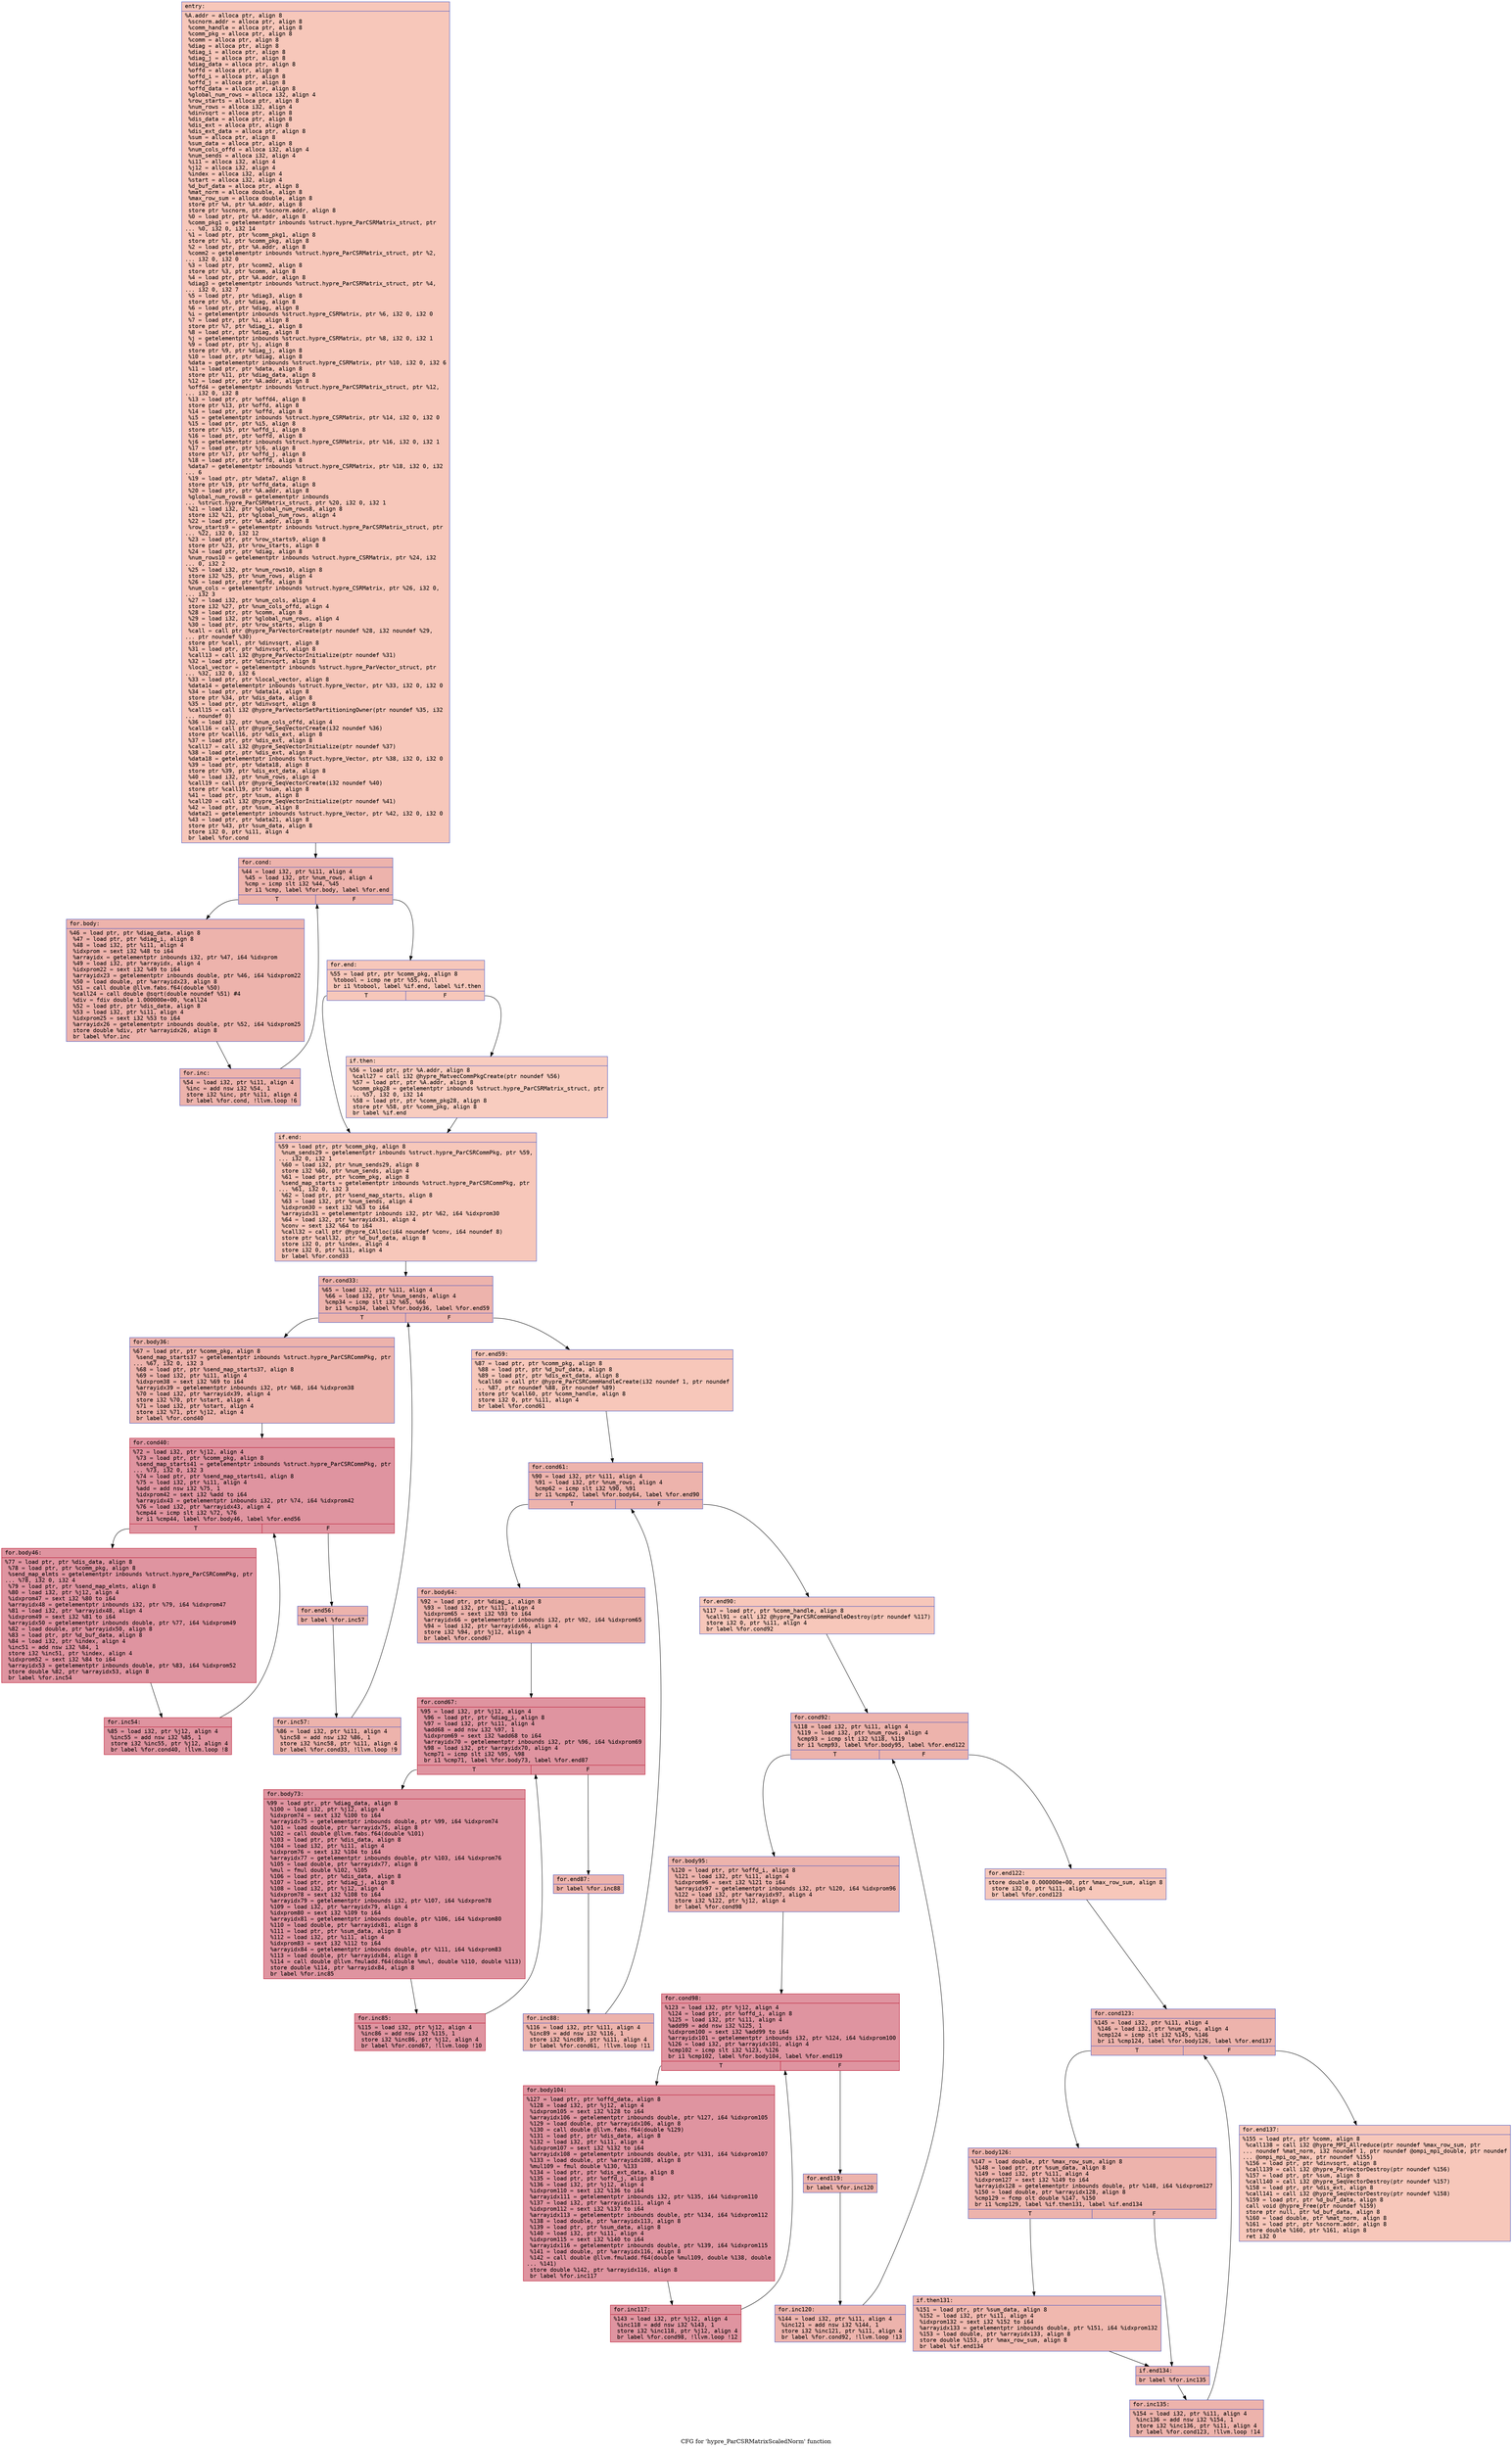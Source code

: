 digraph "CFG for 'hypre_ParCSRMatrixScaledNorm' function" {
	label="CFG for 'hypre_ParCSRMatrixScaledNorm' function";

	Node0x556a93d9b630 [shape=record,color="#3d50c3ff", style=filled, fillcolor="#ec7f6370" fontname="Courier",label="{entry:\l|  %A.addr = alloca ptr, align 8\l  %scnorm.addr = alloca ptr, align 8\l  %comm_handle = alloca ptr, align 8\l  %comm_pkg = alloca ptr, align 8\l  %comm = alloca ptr, align 8\l  %diag = alloca ptr, align 8\l  %diag_i = alloca ptr, align 8\l  %diag_j = alloca ptr, align 8\l  %diag_data = alloca ptr, align 8\l  %offd = alloca ptr, align 8\l  %offd_i = alloca ptr, align 8\l  %offd_j = alloca ptr, align 8\l  %offd_data = alloca ptr, align 8\l  %global_num_rows = alloca i32, align 4\l  %row_starts = alloca ptr, align 8\l  %num_rows = alloca i32, align 4\l  %dinvsqrt = alloca ptr, align 8\l  %dis_data = alloca ptr, align 8\l  %dis_ext = alloca ptr, align 8\l  %dis_ext_data = alloca ptr, align 8\l  %sum = alloca ptr, align 8\l  %sum_data = alloca ptr, align 8\l  %num_cols_offd = alloca i32, align 4\l  %num_sends = alloca i32, align 4\l  %i11 = alloca i32, align 4\l  %j12 = alloca i32, align 4\l  %index = alloca i32, align 4\l  %start = alloca i32, align 4\l  %d_buf_data = alloca ptr, align 8\l  %mat_norm = alloca double, align 8\l  %max_row_sum = alloca double, align 8\l  store ptr %A, ptr %A.addr, align 8\l  store ptr %scnorm, ptr %scnorm.addr, align 8\l  %0 = load ptr, ptr %A.addr, align 8\l  %comm_pkg1 = getelementptr inbounds %struct.hypre_ParCSRMatrix_struct, ptr\l... %0, i32 0, i32 14\l  %1 = load ptr, ptr %comm_pkg1, align 8\l  store ptr %1, ptr %comm_pkg, align 8\l  %2 = load ptr, ptr %A.addr, align 8\l  %comm2 = getelementptr inbounds %struct.hypre_ParCSRMatrix_struct, ptr %2,\l... i32 0, i32 0\l  %3 = load ptr, ptr %comm2, align 8\l  store ptr %3, ptr %comm, align 8\l  %4 = load ptr, ptr %A.addr, align 8\l  %diag3 = getelementptr inbounds %struct.hypre_ParCSRMatrix_struct, ptr %4,\l... i32 0, i32 7\l  %5 = load ptr, ptr %diag3, align 8\l  store ptr %5, ptr %diag, align 8\l  %6 = load ptr, ptr %diag, align 8\l  %i = getelementptr inbounds %struct.hypre_CSRMatrix, ptr %6, i32 0, i32 0\l  %7 = load ptr, ptr %i, align 8\l  store ptr %7, ptr %diag_i, align 8\l  %8 = load ptr, ptr %diag, align 8\l  %j = getelementptr inbounds %struct.hypre_CSRMatrix, ptr %8, i32 0, i32 1\l  %9 = load ptr, ptr %j, align 8\l  store ptr %9, ptr %diag_j, align 8\l  %10 = load ptr, ptr %diag, align 8\l  %data = getelementptr inbounds %struct.hypre_CSRMatrix, ptr %10, i32 0, i32 6\l  %11 = load ptr, ptr %data, align 8\l  store ptr %11, ptr %diag_data, align 8\l  %12 = load ptr, ptr %A.addr, align 8\l  %offd4 = getelementptr inbounds %struct.hypre_ParCSRMatrix_struct, ptr %12,\l... i32 0, i32 8\l  %13 = load ptr, ptr %offd4, align 8\l  store ptr %13, ptr %offd, align 8\l  %14 = load ptr, ptr %offd, align 8\l  %i5 = getelementptr inbounds %struct.hypre_CSRMatrix, ptr %14, i32 0, i32 0\l  %15 = load ptr, ptr %i5, align 8\l  store ptr %15, ptr %offd_i, align 8\l  %16 = load ptr, ptr %offd, align 8\l  %j6 = getelementptr inbounds %struct.hypre_CSRMatrix, ptr %16, i32 0, i32 1\l  %17 = load ptr, ptr %j6, align 8\l  store ptr %17, ptr %offd_j, align 8\l  %18 = load ptr, ptr %offd, align 8\l  %data7 = getelementptr inbounds %struct.hypre_CSRMatrix, ptr %18, i32 0, i32\l... 6\l  %19 = load ptr, ptr %data7, align 8\l  store ptr %19, ptr %offd_data, align 8\l  %20 = load ptr, ptr %A.addr, align 8\l  %global_num_rows8 = getelementptr inbounds\l... %struct.hypre_ParCSRMatrix_struct, ptr %20, i32 0, i32 1\l  %21 = load i32, ptr %global_num_rows8, align 8\l  store i32 %21, ptr %global_num_rows, align 4\l  %22 = load ptr, ptr %A.addr, align 8\l  %row_starts9 = getelementptr inbounds %struct.hypre_ParCSRMatrix_struct, ptr\l... %22, i32 0, i32 12\l  %23 = load ptr, ptr %row_starts9, align 8\l  store ptr %23, ptr %row_starts, align 8\l  %24 = load ptr, ptr %diag, align 8\l  %num_rows10 = getelementptr inbounds %struct.hypre_CSRMatrix, ptr %24, i32\l... 0, i32 2\l  %25 = load i32, ptr %num_rows10, align 8\l  store i32 %25, ptr %num_rows, align 4\l  %26 = load ptr, ptr %offd, align 8\l  %num_cols = getelementptr inbounds %struct.hypre_CSRMatrix, ptr %26, i32 0,\l... i32 3\l  %27 = load i32, ptr %num_cols, align 4\l  store i32 %27, ptr %num_cols_offd, align 4\l  %28 = load ptr, ptr %comm, align 8\l  %29 = load i32, ptr %global_num_rows, align 4\l  %30 = load ptr, ptr %row_starts, align 8\l  %call = call ptr @hypre_ParVectorCreate(ptr noundef %28, i32 noundef %29,\l... ptr noundef %30)\l  store ptr %call, ptr %dinvsqrt, align 8\l  %31 = load ptr, ptr %dinvsqrt, align 8\l  %call13 = call i32 @hypre_ParVectorInitialize(ptr noundef %31)\l  %32 = load ptr, ptr %dinvsqrt, align 8\l  %local_vector = getelementptr inbounds %struct.hypre_ParVector_struct, ptr\l... %32, i32 0, i32 6\l  %33 = load ptr, ptr %local_vector, align 8\l  %data14 = getelementptr inbounds %struct.hypre_Vector, ptr %33, i32 0, i32 0\l  %34 = load ptr, ptr %data14, align 8\l  store ptr %34, ptr %dis_data, align 8\l  %35 = load ptr, ptr %dinvsqrt, align 8\l  %call15 = call i32 @hypre_ParVectorSetPartitioningOwner(ptr noundef %35, i32\l... noundef 0)\l  %36 = load i32, ptr %num_cols_offd, align 4\l  %call16 = call ptr @hypre_SeqVectorCreate(i32 noundef %36)\l  store ptr %call16, ptr %dis_ext, align 8\l  %37 = load ptr, ptr %dis_ext, align 8\l  %call17 = call i32 @hypre_SeqVectorInitialize(ptr noundef %37)\l  %38 = load ptr, ptr %dis_ext, align 8\l  %data18 = getelementptr inbounds %struct.hypre_Vector, ptr %38, i32 0, i32 0\l  %39 = load ptr, ptr %data18, align 8\l  store ptr %39, ptr %dis_ext_data, align 8\l  %40 = load i32, ptr %num_rows, align 4\l  %call19 = call ptr @hypre_SeqVectorCreate(i32 noundef %40)\l  store ptr %call19, ptr %sum, align 8\l  %41 = load ptr, ptr %sum, align 8\l  %call20 = call i32 @hypre_SeqVectorInitialize(ptr noundef %41)\l  %42 = load ptr, ptr %sum, align 8\l  %data21 = getelementptr inbounds %struct.hypre_Vector, ptr %42, i32 0, i32 0\l  %43 = load ptr, ptr %data21, align 8\l  store ptr %43, ptr %sum_data, align 8\l  store i32 0, ptr %i11, align 4\l  br label %for.cond\l}"];
	Node0x556a93d9b630 -> Node0x556a93da3250[tooltip="entry -> for.cond\nProbability 100.00%" ];
	Node0x556a93da3250 [shape=record,color="#3d50c3ff", style=filled, fillcolor="#d6524470" fontname="Courier",label="{for.cond:\l|  %44 = load i32, ptr %i11, align 4\l  %45 = load i32, ptr %num_rows, align 4\l  %cmp = icmp slt i32 %44, %45\l  br i1 %cmp, label %for.body, label %for.end\l|{<s0>T|<s1>F}}"];
	Node0x556a93da3250:s0 -> Node0x556a93da3520[tooltip="for.cond -> for.body\nProbability 96.88%" ];
	Node0x556a93da3250:s1 -> Node0x556a93da3570[tooltip="for.cond -> for.end\nProbability 3.12%" ];
	Node0x556a93da3520 [shape=record,color="#3d50c3ff", style=filled, fillcolor="#d6524470" fontname="Courier",label="{for.body:\l|  %46 = load ptr, ptr %diag_data, align 8\l  %47 = load ptr, ptr %diag_i, align 8\l  %48 = load i32, ptr %i11, align 4\l  %idxprom = sext i32 %48 to i64\l  %arrayidx = getelementptr inbounds i32, ptr %47, i64 %idxprom\l  %49 = load i32, ptr %arrayidx, align 4\l  %idxprom22 = sext i32 %49 to i64\l  %arrayidx23 = getelementptr inbounds double, ptr %46, i64 %idxprom22\l  %50 = load double, ptr %arrayidx23, align 8\l  %51 = call double @llvm.fabs.f64(double %50)\l  %call24 = call double @sqrt(double noundef %51) #4\l  %div = fdiv double 1.000000e+00, %call24\l  %52 = load ptr, ptr %dis_data, align 8\l  %53 = load i32, ptr %i11, align 4\l  %idxprom25 = sext i32 %53 to i64\l  %arrayidx26 = getelementptr inbounds double, ptr %52, i64 %idxprom25\l  store double %div, ptr %arrayidx26, align 8\l  br label %for.inc\l}"];
	Node0x556a93da3520 -> Node0x556a93da55b0[tooltip="for.body -> for.inc\nProbability 100.00%" ];
	Node0x556a93da55b0 [shape=record,color="#3d50c3ff", style=filled, fillcolor="#d6524470" fontname="Courier",label="{for.inc:\l|  %54 = load i32, ptr %i11, align 4\l  %inc = add nsw i32 %54, 1\l  store i32 %inc, ptr %i11, align 4\l  br label %for.cond, !llvm.loop !6\l}"];
	Node0x556a93da55b0 -> Node0x556a93da3250[tooltip="for.inc -> for.cond\nProbability 100.00%" ];
	Node0x556a93da3570 [shape=record,color="#3d50c3ff", style=filled, fillcolor="#ec7f6370" fontname="Courier",label="{for.end:\l|  %55 = load ptr, ptr %comm_pkg, align 8\l  %tobool = icmp ne ptr %55, null\l  br i1 %tobool, label %if.end, label %if.then\l|{<s0>T|<s1>F}}"];
	Node0x556a93da3570:s0 -> Node0x556a93da65e0[tooltip="for.end -> if.end\nProbability 62.50%" ];
	Node0x556a93da3570:s1 -> Node0x556a93da6650[tooltip="for.end -> if.then\nProbability 37.50%" ];
	Node0x556a93da6650 [shape=record,color="#3d50c3ff", style=filled, fillcolor="#f08b6e70" fontname="Courier",label="{if.then:\l|  %56 = load ptr, ptr %A.addr, align 8\l  %call27 = call i32 @hypre_MatvecCommPkgCreate(ptr noundef %56)\l  %57 = load ptr, ptr %A.addr, align 8\l  %comm_pkg28 = getelementptr inbounds %struct.hypre_ParCSRMatrix_struct, ptr\l... %57, i32 0, i32 14\l  %58 = load ptr, ptr %comm_pkg28, align 8\l  store ptr %58, ptr %comm_pkg, align 8\l  br label %if.end\l}"];
	Node0x556a93da6650 -> Node0x556a93da65e0[tooltip="if.then -> if.end\nProbability 100.00%" ];
	Node0x556a93da65e0 [shape=record,color="#3d50c3ff", style=filled, fillcolor="#ec7f6370" fontname="Courier",label="{if.end:\l|  %59 = load ptr, ptr %comm_pkg, align 8\l  %num_sends29 = getelementptr inbounds %struct.hypre_ParCSRCommPkg, ptr %59,\l... i32 0, i32 1\l  %60 = load i32, ptr %num_sends29, align 8\l  store i32 %60, ptr %num_sends, align 4\l  %61 = load ptr, ptr %comm_pkg, align 8\l  %send_map_starts = getelementptr inbounds %struct.hypre_ParCSRCommPkg, ptr\l... %61, i32 0, i32 3\l  %62 = load ptr, ptr %send_map_starts, align 8\l  %63 = load i32, ptr %num_sends, align 4\l  %idxprom30 = sext i32 %63 to i64\l  %arrayidx31 = getelementptr inbounds i32, ptr %62, i64 %idxprom30\l  %64 = load i32, ptr %arrayidx31, align 4\l  %conv = sext i32 %64 to i64\l  %call32 = call ptr @hypre_CAlloc(i64 noundef %conv, i64 noundef 8)\l  store ptr %call32, ptr %d_buf_data, align 8\l  store i32 0, ptr %index, align 4\l  store i32 0, ptr %i11, align 4\l  br label %for.cond33\l}"];
	Node0x556a93da65e0 -> Node0x556a93da7810[tooltip="if.end -> for.cond33\nProbability 100.00%" ];
	Node0x556a93da7810 [shape=record,color="#3d50c3ff", style=filled, fillcolor="#d6524470" fontname="Courier",label="{for.cond33:\l|  %65 = load i32, ptr %i11, align 4\l  %66 = load i32, ptr %num_sends, align 4\l  %cmp34 = icmp slt i32 %65, %66\l  br i1 %cmp34, label %for.body36, label %for.end59\l|{<s0>T|<s1>F}}"];
	Node0x556a93da7810:s0 -> Node0x556a93da7af0[tooltip="for.cond33 -> for.body36\nProbability 96.88%" ];
	Node0x556a93da7810:s1 -> Node0x556a93da7b70[tooltip="for.cond33 -> for.end59\nProbability 3.12%" ];
	Node0x556a93da7af0 [shape=record,color="#3d50c3ff", style=filled, fillcolor="#d6524470" fontname="Courier",label="{for.body36:\l|  %67 = load ptr, ptr %comm_pkg, align 8\l  %send_map_starts37 = getelementptr inbounds %struct.hypre_ParCSRCommPkg, ptr\l... %67, i32 0, i32 3\l  %68 = load ptr, ptr %send_map_starts37, align 8\l  %69 = load i32, ptr %i11, align 4\l  %idxprom38 = sext i32 %69 to i64\l  %arrayidx39 = getelementptr inbounds i32, ptr %68, i64 %idxprom38\l  %70 = load i32, ptr %arrayidx39, align 4\l  store i32 %70, ptr %start, align 4\l  %71 = load i32, ptr %start, align 4\l  store i32 %71, ptr %j12, align 4\l  br label %for.cond40\l}"];
	Node0x556a93da7af0 -> Node0x556a93da8350[tooltip="for.body36 -> for.cond40\nProbability 100.00%" ];
	Node0x556a93da8350 [shape=record,color="#b70d28ff", style=filled, fillcolor="#b70d2870" fontname="Courier",label="{for.cond40:\l|  %72 = load i32, ptr %j12, align 4\l  %73 = load ptr, ptr %comm_pkg, align 8\l  %send_map_starts41 = getelementptr inbounds %struct.hypre_ParCSRCommPkg, ptr\l... %73, i32 0, i32 3\l  %74 = load ptr, ptr %send_map_starts41, align 8\l  %75 = load i32, ptr %i11, align 4\l  %add = add nsw i32 %75, 1\l  %idxprom42 = sext i32 %add to i64\l  %arrayidx43 = getelementptr inbounds i32, ptr %74, i64 %idxprom42\l  %76 = load i32, ptr %arrayidx43, align 4\l  %cmp44 = icmp slt i32 %72, %76\l  br i1 %cmp44, label %for.body46, label %for.end56\l|{<s0>T|<s1>F}}"];
	Node0x556a93da8350:s0 -> Node0x556a93da0300[tooltip="for.cond40 -> for.body46\nProbability 96.88%" ];
	Node0x556a93da8350:s1 -> Node0x556a93da0380[tooltip="for.cond40 -> for.end56\nProbability 3.12%" ];
	Node0x556a93da0300 [shape=record,color="#b70d28ff", style=filled, fillcolor="#b70d2870" fontname="Courier",label="{for.body46:\l|  %77 = load ptr, ptr %dis_data, align 8\l  %78 = load ptr, ptr %comm_pkg, align 8\l  %send_map_elmts = getelementptr inbounds %struct.hypre_ParCSRCommPkg, ptr\l... %78, i32 0, i32 4\l  %79 = load ptr, ptr %send_map_elmts, align 8\l  %80 = load i32, ptr %j12, align 4\l  %idxprom47 = sext i32 %80 to i64\l  %arrayidx48 = getelementptr inbounds i32, ptr %79, i64 %idxprom47\l  %81 = load i32, ptr %arrayidx48, align 4\l  %idxprom49 = sext i32 %81 to i64\l  %arrayidx50 = getelementptr inbounds double, ptr %77, i64 %idxprom49\l  %82 = load double, ptr %arrayidx50, align 8\l  %83 = load ptr, ptr %d_buf_data, align 8\l  %84 = load i32, ptr %index, align 4\l  %inc51 = add nsw i32 %84, 1\l  store i32 %inc51, ptr %index, align 4\l  %idxprom52 = sext i32 %84 to i64\l  %arrayidx53 = getelementptr inbounds double, ptr %83, i64 %idxprom52\l  store double %82, ptr %arrayidx53, align 8\l  br label %for.inc54\l}"];
	Node0x556a93da0300 -> Node0x556a93daa5f0[tooltip="for.body46 -> for.inc54\nProbability 100.00%" ];
	Node0x556a93daa5f0 [shape=record,color="#b70d28ff", style=filled, fillcolor="#b70d2870" fontname="Courier",label="{for.inc54:\l|  %85 = load i32, ptr %j12, align 4\l  %inc55 = add nsw i32 %85, 1\l  store i32 %inc55, ptr %j12, align 4\l  br label %for.cond40, !llvm.loop !8\l}"];
	Node0x556a93daa5f0 -> Node0x556a93da8350[tooltip="for.inc54 -> for.cond40\nProbability 100.00%" ];
	Node0x556a93da0380 [shape=record,color="#3d50c3ff", style=filled, fillcolor="#d6524470" fontname="Courier",label="{for.end56:\l|  br label %for.inc57\l}"];
	Node0x556a93da0380 -> Node0x556a93daaa50[tooltip="for.end56 -> for.inc57\nProbability 100.00%" ];
	Node0x556a93daaa50 [shape=record,color="#3d50c3ff", style=filled, fillcolor="#d6524470" fontname="Courier",label="{for.inc57:\l|  %86 = load i32, ptr %i11, align 4\l  %inc58 = add nsw i32 %86, 1\l  store i32 %inc58, ptr %i11, align 4\l  br label %for.cond33, !llvm.loop !9\l}"];
	Node0x556a93daaa50 -> Node0x556a93da7810[tooltip="for.inc57 -> for.cond33\nProbability 100.00%" ];
	Node0x556a93da7b70 [shape=record,color="#3d50c3ff", style=filled, fillcolor="#ec7f6370" fontname="Courier",label="{for.end59:\l|  %87 = load ptr, ptr %comm_pkg, align 8\l  %88 = load ptr, ptr %d_buf_data, align 8\l  %89 = load ptr, ptr %dis_ext_data, align 8\l  %call60 = call ptr @hypre_ParCSRCommHandleCreate(i32 noundef 1, ptr noundef\l... %87, ptr noundef %88, ptr noundef %89)\l  store ptr %call60, ptr %comm_handle, align 8\l  store i32 0, ptr %i11, align 4\l  br label %for.cond61\l}"];
	Node0x556a93da7b70 -> Node0x556a93dab400[tooltip="for.end59 -> for.cond61\nProbability 100.00%" ];
	Node0x556a93dab400 [shape=record,color="#3d50c3ff", style=filled, fillcolor="#d6524470" fontname="Courier",label="{for.cond61:\l|  %90 = load i32, ptr %i11, align 4\l  %91 = load i32, ptr %num_rows, align 4\l  %cmp62 = icmp slt i32 %90, %91\l  br i1 %cmp62, label %for.body64, label %for.end90\l|{<s0>T|<s1>F}}"];
	Node0x556a93dab400:s0 -> Node0x556a93dab650[tooltip="for.cond61 -> for.body64\nProbability 96.88%" ];
	Node0x556a93dab400:s1 -> Node0x556a93dab6d0[tooltip="for.cond61 -> for.end90\nProbability 3.12%" ];
	Node0x556a93dab650 [shape=record,color="#3d50c3ff", style=filled, fillcolor="#d6524470" fontname="Courier",label="{for.body64:\l|  %92 = load ptr, ptr %diag_i, align 8\l  %93 = load i32, ptr %i11, align 4\l  %idxprom65 = sext i32 %93 to i64\l  %arrayidx66 = getelementptr inbounds i32, ptr %92, i64 %idxprom65\l  %94 = load i32, ptr %arrayidx66, align 4\l  store i32 %94, ptr %j12, align 4\l  br label %for.cond67\l}"];
	Node0x556a93dab650 -> Node0x556a93dabb90[tooltip="for.body64 -> for.cond67\nProbability 100.00%" ];
	Node0x556a93dabb90 [shape=record,color="#b70d28ff", style=filled, fillcolor="#b70d2870" fontname="Courier",label="{for.cond67:\l|  %95 = load i32, ptr %j12, align 4\l  %96 = load ptr, ptr %diag_i, align 8\l  %97 = load i32, ptr %i11, align 4\l  %add68 = add nsw i32 %97, 1\l  %idxprom69 = sext i32 %add68 to i64\l  %arrayidx70 = getelementptr inbounds i32, ptr %96, i64 %idxprom69\l  %98 = load i32, ptr %arrayidx70, align 4\l  %cmp71 = icmp slt i32 %95, %98\l  br i1 %cmp71, label %for.body73, label %for.end87\l|{<s0>T|<s1>F}}"];
	Node0x556a93dabb90:s0 -> Node0x556a93da3c40[tooltip="for.cond67 -> for.body73\nProbability 96.88%" ];
	Node0x556a93dabb90:s1 -> Node0x556a93da3cc0[tooltip="for.cond67 -> for.end87\nProbability 3.12%" ];
	Node0x556a93da3c40 [shape=record,color="#b70d28ff", style=filled, fillcolor="#b70d2870" fontname="Courier",label="{for.body73:\l|  %99 = load ptr, ptr %diag_data, align 8\l  %100 = load i32, ptr %j12, align 4\l  %idxprom74 = sext i32 %100 to i64\l  %arrayidx75 = getelementptr inbounds double, ptr %99, i64 %idxprom74\l  %101 = load double, ptr %arrayidx75, align 8\l  %102 = call double @llvm.fabs.f64(double %101)\l  %103 = load ptr, ptr %dis_data, align 8\l  %104 = load i32, ptr %i11, align 4\l  %idxprom76 = sext i32 %104 to i64\l  %arrayidx77 = getelementptr inbounds double, ptr %103, i64 %idxprom76\l  %105 = load double, ptr %arrayidx77, align 8\l  %mul = fmul double %102, %105\l  %106 = load ptr, ptr %dis_data, align 8\l  %107 = load ptr, ptr %diag_j, align 8\l  %108 = load i32, ptr %j12, align 4\l  %idxprom78 = sext i32 %108 to i64\l  %arrayidx79 = getelementptr inbounds i32, ptr %107, i64 %idxprom78\l  %109 = load i32, ptr %arrayidx79, align 4\l  %idxprom80 = sext i32 %109 to i64\l  %arrayidx81 = getelementptr inbounds double, ptr %106, i64 %idxprom80\l  %110 = load double, ptr %arrayidx81, align 8\l  %111 = load ptr, ptr %sum_data, align 8\l  %112 = load i32, ptr %i11, align 4\l  %idxprom83 = sext i32 %112 to i64\l  %arrayidx84 = getelementptr inbounds double, ptr %111, i64 %idxprom83\l  %113 = load double, ptr %arrayidx84, align 8\l  %114 = call double @llvm.fmuladd.f64(double %mul, double %110, double %113)\l  store double %114, ptr %arrayidx84, align 8\l  br label %for.inc85\l}"];
	Node0x556a93da3c40 -> Node0x556a93dadd50[tooltip="for.body73 -> for.inc85\nProbability 100.00%" ];
	Node0x556a93dadd50 [shape=record,color="#b70d28ff", style=filled, fillcolor="#b70d2870" fontname="Courier",label="{for.inc85:\l|  %115 = load i32, ptr %j12, align 4\l  %inc86 = add nsw i32 %115, 1\l  store i32 %inc86, ptr %j12, align 4\l  br label %for.cond67, !llvm.loop !10\l}"];
	Node0x556a93dadd50 -> Node0x556a93dabb90[tooltip="for.inc85 -> for.cond67\nProbability 100.00%" ];
	Node0x556a93da3cc0 [shape=record,color="#3d50c3ff", style=filled, fillcolor="#d6524470" fontname="Courier",label="{for.end87:\l|  br label %for.inc88\l}"];
	Node0x556a93da3cc0 -> Node0x556a93dae1e0[tooltip="for.end87 -> for.inc88\nProbability 100.00%" ];
	Node0x556a93dae1e0 [shape=record,color="#3d50c3ff", style=filled, fillcolor="#d6524470" fontname="Courier",label="{for.inc88:\l|  %116 = load i32, ptr %i11, align 4\l  %inc89 = add nsw i32 %116, 1\l  store i32 %inc89, ptr %i11, align 4\l  br label %for.cond61, !llvm.loop !11\l}"];
	Node0x556a93dae1e0 -> Node0x556a93dab400[tooltip="for.inc88 -> for.cond61\nProbability 100.00%" ];
	Node0x556a93dab6d0 [shape=record,color="#3d50c3ff", style=filled, fillcolor="#ec7f6370" fontname="Courier",label="{for.end90:\l|  %117 = load ptr, ptr %comm_handle, align 8\l  %call91 = call i32 @hypre_ParCSRCommHandleDestroy(ptr noundef %117)\l  store i32 0, ptr %i11, align 4\l  br label %for.cond92\l}"];
	Node0x556a93dab6d0 -> Node0x556a93dae940[tooltip="for.end90 -> for.cond92\nProbability 100.00%" ];
	Node0x556a93dae940 [shape=record,color="#3d50c3ff", style=filled, fillcolor="#d6524470" fontname="Courier",label="{for.cond92:\l|  %118 = load i32, ptr %i11, align 4\l  %119 = load i32, ptr %num_rows, align 4\l  %cmp93 = icmp slt i32 %118, %119\l  br i1 %cmp93, label %for.body95, label %for.end122\l|{<s0>T|<s1>F}}"];
	Node0x556a93dae940:s0 -> Node0x556a93daebb0[tooltip="for.cond92 -> for.body95\nProbability 96.88%" ];
	Node0x556a93dae940:s1 -> Node0x556a93daec30[tooltip="for.cond92 -> for.end122\nProbability 3.12%" ];
	Node0x556a93daebb0 [shape=record,color="#3d50c3ff", style=filled, fillcolor="#d6524470" fontname="Courier",label="{for.body95:\l|  %120 = load ptr, ptr %offd_i, align 8\l  %121 = load i32, ptr %i11, align 4\l  %idxprom96 = sext i32 %121 to i64\l  %arrayidx97 = getelementptr inbounds i32, ptr %120, i64 %idxprom96\l  %122 = load i32, ptr %arrayidx97, align 4\l  store i32 %122, ptr %j12, align 4\l  br label %for.cond98\l}"];
	Node0x556a93daebb0 -> Node0x556a93daf0f0[tooltip="for.body95 -> for.cond98\nProbability 100.00%" ];
	Node0x556a93daf0f0 [shape=record,color="#b70d28ff", style=filled, fillcolor="#b70d2870" fontname="Courier",label="{for.cond98:\l|  %123 = load i32, ptr %j12, align 4\l  %124 = load ptr, ptr %offd_i, align 8\l  %125 = load i32, ptr %i11, align 4\l  %add99 = add nsw i32 %125, 1\l  %idxprom100 = sext i32 %add99 to i64\l  %arrayidx101 = getelementptr inbounds i32, ptr %124, i64 %idxprom100\l  %126 = load i32, ptr %arrayidx101, align 4\l  %cmp102 = icmp slt i32 %123, %126\l  br i1 %cmp102, label %for.body104, label %for.end119\l|{<s0>T|<s1>F}}"];
	Node0x556a93daf0f0:s0 -> Node0x556a93daf6b0[tooltip="for.cond98 -> for.body104\nProbability 96.88%" ];
	Node0x556a93daf0f0:s1 -> Node0x556a93daf730[tooltip="for.cond98 -> for.end119\nProbability 3.12%" ];
	Node0x556a93daf6b0 [shape=record,color="#b70d28ff", style=filled, fillcolor="#b70d2870" fontname="Courier",label="{for.body104:\l|  %127 = load ptr, ptr %offd_data, align 8\l  %128 = load i32, ptr %j12, align 4\l  %idxprom105 = sext i32 %128 to i64\l  %arrayidx106 = getelementptr inbounds double, ptr %127, i64 %idxprom105\l  %129 = load double, ptr %arrayidx106, align 8\l  %130 = call double @llvm.fabs.f64(double %129)\l  %131 = load ptr, ptr %dis_data, align 8\l  %132 = load i32, ptr %i11, align 4\l  %idxprom107 = sext i32 %132 to i64\l  %arrayidx108 = getelementptr inbounds double, ptr %131, i64 %idxprom107\l  %133 = load double, ptr %arrayidx108, align 8\l  %mul109 = fmul double %130, %133\l  %134 = load ptr, ptr %dis_ext_data, align 8\l  %135 = load ptr, ptr %offd_j, align 8\l  %136 = load i32, ptr %j12, align 4\l  %idxprom110 = sext i32 %136 to i64\l  %arrayidx111 = getelementptr inbounds i32, ptr %135, i64 %idxprom110\l  %137 = load i32, ptr %arrayidx111, align 4\l  %idxprom112 = sext i32 %137 to i64\l  %arrayidx113 = getelementptr inbounds double, ptr %134, i64 %idxprom112\l  %138 = load double, ptr %arrayidx113, align 8\l  %139 = load ptr, ptr %sum_data, align 8\l  %140 = load i32, ptr %i11, align 4\l  %idxprom115 = sext i32 %140 to i64\l  %arrayidx116 = getelementptr inbounds double, ptr %139, i64 %idxprom115\l  %141 = load double, ptr %arrayidx116, align 8\l  %142 = call double @llvm.fmuladd.f64(double %mul109, double %138, double\l... %141)\l  store double %142, ptr %arrayidx116, align 8\l  br label %for.inc117\l}"];
	Node0x556a93daf6b0 -> Node0x556a93db0a20[tooltip="for.body104 -> for.inc117\nProbability 100.00%" ];
	Node0x556a93db0a20 [shape=record,color="#b70d28ff", style=filled, fillcolor="#b70d2870" fontname="Courier",label="{for.inc117:\l|  %143 = load i32, ptr %j12, align 4\l  %inc118 = add nsw i32 %143, 1\l  store i32 %inc118, ptr %j12, align 4\l  br label %for.cond98, !llvm.loop !12\l}"];
	Node0x556a93db0a20 -> Node0x556a93daf0f0[tooltip="for.inc117 -> for.cond98\nProbability 100.00%" ];
	Node0x556a93daf730 [shape=record,color="#3d50c3ff", style=filled, fillcolor="#d6524470" fontname="Courier",label="{for.end119:\l|  br label %for.inc120\l}"];
	Node0x556a93daf730 -> Node0x556a93db0e50[tooltip="for.end119 -> for.inc120\nProbability 100.00%" ];
	Node0x556a93db0e50 [shape=record,color="#3d50c3ff", style=filled, fillcolor="#d6524470" fontname="Courier",label="{for.inc120:\l|  %144 = load i32, ptr %i11, align 4\l  %inc121 = add nsw i32 %144, 1\l  store i32 %inc121, ptr %i11, align 4\l  br label %for.cond92, !llvm.loop !13\l}"];
	Node0x556a93db0e50 -> Node0x556a93dae940[tooltip="for.inc120 -> for.cond92\nProbability 100.00%" ];
	Node0x556a93daec30 [shape=record,color="#3d50c3ff", style=filled, fillcolor="#ec7f6370" fontname="Courier",label="{for.end122:\l|  store double 0.000000e+00, ptr %max_row_sum, align 8\l  store i32 0, ptr %i11, align 4\l  br label %for.cond123\l}"];
	Node0x556a93daec30 -> Node0x556a93db1400[tooltip="for.end122 -> for.cond123\nProbability 100.00%" ];
	Node0x556a93db1400 [shape=record,color="#3d50c3ff", style=filled, fillcolor="#d6524470" fontname="Courier",label="{for.cond123:\l|  %145 = load i32, ptr %i11, align 4\l  %146 = load i32, ptr %num_rows, align 4\l  %cmp124 = icmp slt i32 %145, %146\l  br i1 %cmp124, label %for.body126, label %for.end137\l|{<s0>T|<s1>F}}"];
	Node0x556a93db1400:s0 -> Node0x556a93db16a0[tooltip="for.cond123 -> for.body126\nProbability 96.88%" ];
	Node0x556a93db1400:s1 -> Node0x556a93db1720[tooltip="for.cond123 -> for.end137\nProbability 3.12%" ];
	Node0x556a93db16a0 [shape=record,color="#3d50c3ff", style=filled, fillcolor="#d6524470" fontname="Courier",label="{for.body126:\l|  %147 = load double, ptr %max_row_sum, align 8\l  %148 = load ptr, ptr %sum_data, align 8\l  %149 = load i32, ptr %i11, align 4\l  %idxprom127 = sext i32 %149 to i64\l  %arrayidx128 = getelementptr inbounds double, ptr %148, i64 %idxprom127\l  %150 = load double, ptr %arrayidx128, align 8\l  %cmp129 = fcmp olt double %147, %150\l  br i1 %cmp129, label %if.then131, label %if.end134\l|{<s0>T|<s1>F}}"];
	Node0x556a93db16a0:s0 -> Node0x556a93db1c70[tooltip="for.body126 -> if.then131\nProbability 50.00%" ];
	Node0x556a93db16a0:s1 -> Node0x556a93db1cf0[tooltip="for.body126 -> if.end134\nProbability 50.00%" ];
	Node0x556a93db1c70 [shape=record,color="#3d50c3ff", style=filled, fillcolor="#dc5d4a70" fontname="Courier",label="{if.then131:\l|  %151 = load ptr, ptr %sum_data, align 8\l  %152 = load i32, ptr %i11, align 4\l  %idxprom132 = sext i32 %152 to i64\l  %arrayidx133 = getelementptr inbounds double, ptr %151, i64 %idxprom132\l  %153 = load double, ptr %arrayidx133, align 8\l  store double %153, ptr %max_row_sum, align 8\l  br label %if.end134\l}"];
	Node0x556a93db1c70 -> Node0x556a93db1cf0[tooltip="if.then131 -> if.end134\nProbability 100.00%" ];
	Node0x556a93db1cf0 [shape=record,color="#3d50c3ff", style=filled, fillcolor="#d6524470" fontname="Courier",label="{if.end134:\l|  br label %for.inc135\l}"];
	Node0x556a93db1cf0 -> Node0x556a93db2220[tooltip="if.end134 -> for.inc135\nProbability 100.00%" ];
	Node0x556a93db2220 [shape=record,color="#3d50c3ff", style=filled, fillcolor="#d6524470" fontname="Courier",label="{for.inc135:\l|  %154 = load i32, ptr %i11, align 4\l  %inc136 = add nsw i32 %154, 1\l  store i32 %inc136, ptr %i11, align 4\l  br label %for.cond123, !llvm.loop !14\l}"];
	Node0x556a93db2220 -> Node0x556a93db1400[tooltip="for.inc135 -> for.cond123\nProbability 100.00%" ];
	Node0x556a93db1720 [shape=record,color="#3d50c3ff", style=filled, fillcolor="#ec7f6370" fontname="Courier",label="{for.end137:\l|  %155 = load ptr, ptr %comm, align 8\l  %call138 = call i32 @hypre_MPI_Allreduce(ptr noundef %max_row_sum, ptr\l... noundef %mat_norm, i32 noundef 1, ptr noundef @ompi_mpi_double, ptr noundef\l... @ompi_mpi_op_max, ptr noundef %155)\l  %156 = load ptr, ptr %dinvsqrt, align 8\l  %call139 = call i32 @hypre_ParVectorDestroy(ptr noundef %156)\l  %157 = load ptr, ptr %sum, align 8\l  %call140 = call i32 @hypre_SeqVectorDestroy(ptr noundef %157)\l  %158 = load ptr, ptr %dis_ext, align 8\l  %call141 = call i32 @hypre_SeqVectorDestroy(ptr noundef %158)\l  %159 = load ptr, ptr %d_buf_data, align 8\l  call void @hypre_Free(ptr noundef %159)\l  store ptr null, ptr %d_buf_data, align 8\l  %160 = load double, ptr %mat_norm, align 8\l  %161 = load ptr, ptr %scnorm.addr, align 8\l  store double %160, ptr %161, align 8\l  ret i32 0\l}"];
}
